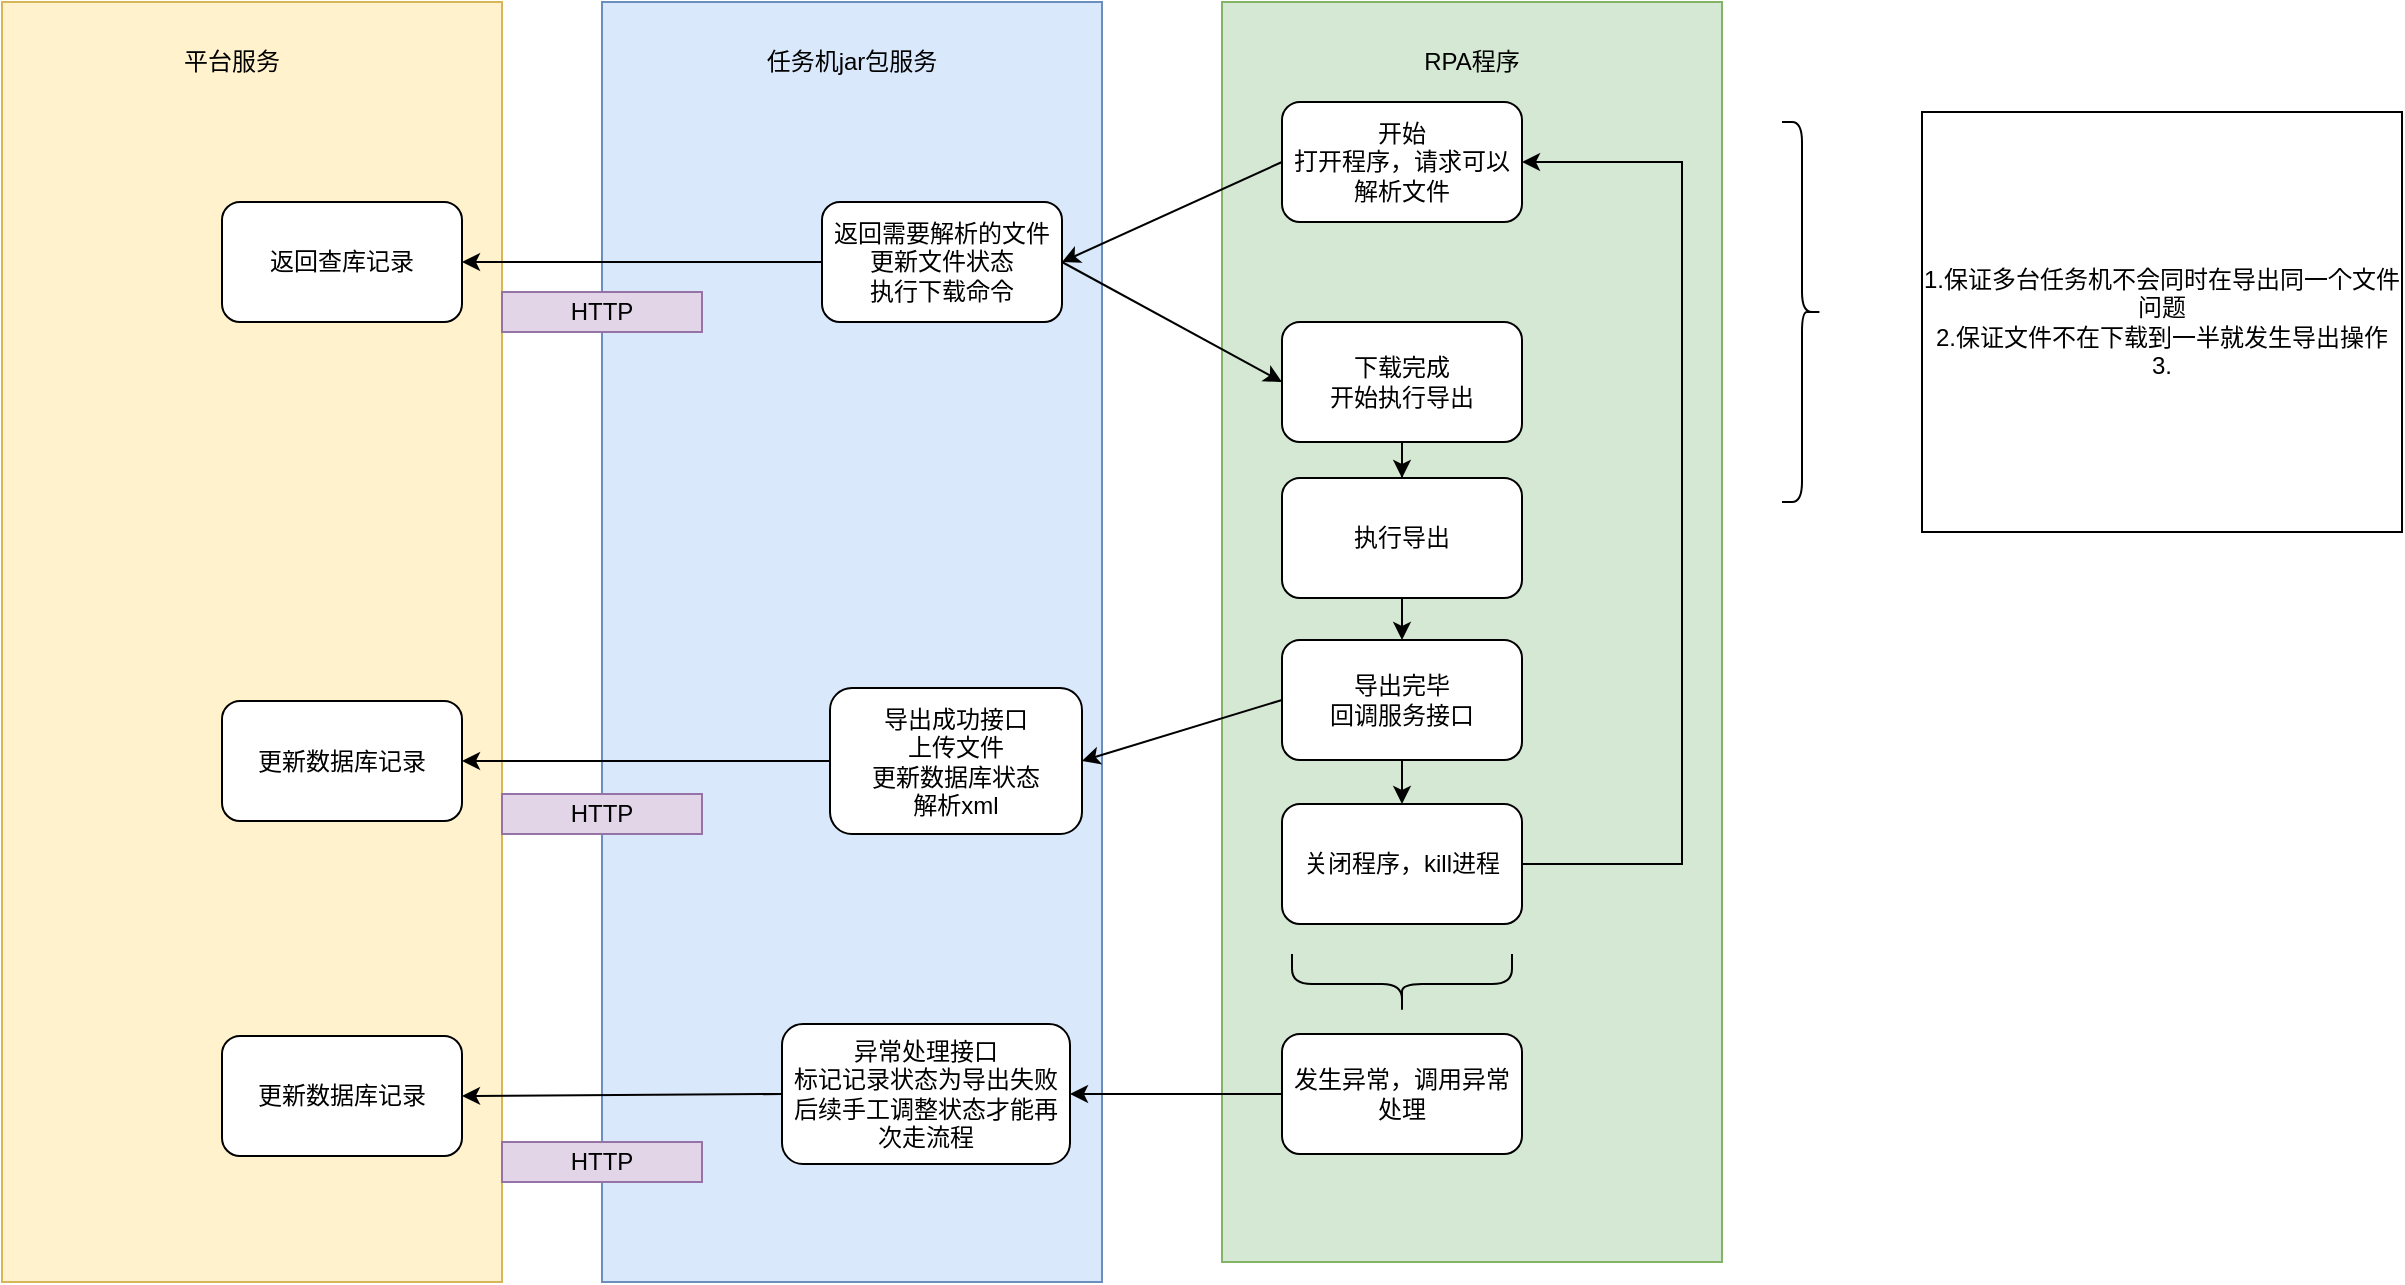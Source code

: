 <mxfile version="22.0.8" type="github">
  <diagram name="第 1 页" id="synG9edvfV9PkDUMer6I">
    <mxGraphModel dx="2289" dy="793" grid="1" gridSize="10" guides="1" tooltips="1" connect="1" arrows="1" fold="1" page="1" pageScale="1" pageWidth="1169" pageHeight="827" math="0" shadow="0">
      <root>
        <mxCell id="0" />
        <mxCell id="1" parent="0" />
        <mxCell id="UqrmRotj1n-Fzhbfwrq5-1" value="" style="rounded=0;whiteSpace=wrap;html=1;fillColor=#dae8fc;strokeColor=#6c8ebf;" vertex="1" parent="1">
          <mxGeometry x="160" y="160" width="250" height="640" as="geometry" />
        </mxCell>
        <mxCell id="UqrmRotj1n-Fzhbfwrq5-2" value="" style="rounded=0;whiteSpace=wrap;html=1;fillColor=#d5e8d4;strokeColor=#82b366;" vertex="1" parent="1">
          <mxGeometry x="470" y="160" width="250" height="630" as="geometry" />
        </mxCell>
        <mxCell id="UqrmRotj1n-Fzhbfwrq5-3" value="任务机jar包服务" style="text;html=1;strokeColor=none;fillColor=none;align=center;verticalAlign=middle;whiteSpace=wrap;rounded=0;" vertex="1" parent="1">
          <mxGeometry x="230" y="170" width="110" height="40" as="geometry" />
        </mxCell>
        <mxCell id="UqrmRotj1n-Fzhbfwrq5-4" value="RPA程序" style="text;html=1;strokeColor=none;fillColor=none;align=center;verticalAlign=middle;whiteSpace=wrap;rounded=0;" vertex="1" parent="1">
          <mxGeometry x="540" y="170" width="110" height="40" as="geometry" />
        </mxCell>
        <mxCell id="UqrmRotj1n-Fzhbfwrq5-6" value="返回需要解析的文件&lt;br&gt;更新文件状态&lt;br style=&quot;border-color: var(--border-color);&quot;&gt;执行下载命令" style="rounded=1;whiteSpace=wrap;html=1;" vertex="1" parent="1">
          <mxGeometry x="270" y="260" width="120" height="60" as="geometry" />
        </mxCell>
        <mxCell id="UqrmRotj1n-Fzhbfwrq5-14" style="edgeStyle=orthogonalEdgeStyle;rounded=0;orthogonalLoop=1;jettySize=auto;html=1;entryX=0.5;entryY=0;entryDx=0;entryDy=0;" edge="1" parent="1" source="UqrmRotj1n-Fzhbfwrq5-11" target="UqrmRotj1n-Fzhbfwrq5-13">
          <mxGeometry relative="1" as="geometry" />
        </mxCell>
        <mxCell id="UqrmRotj1n-Fzhbfwrq5-11" value="下载完成&lt;br&gt;开始执行导出" style="rounded=1;whiteSpace=wrap;html=1;" vertex="1" parent="1">
          <mxGeometry x="500" y="320" width="120" height="60" as="geometry" />
        </mxCell>
        <mxCell id="UqrmRotj1n-Fzhbfwrq5-16" style="edgeStyle=orthogonalEdgeStyle;rounded=0;orthogonalLoop=1;jettySize=auto;html=1;" edge="1" parent="1" source="UqrmRotj1n-Fzhbfwrq5-13" target="UqrmRotj1n-Fzhbfwrq5-15">
          <mxGeometry relative="1" as="geometry" />
        </mxCell>
        <mxCell id="UqrmRotj1n-Fzhbfwrq5-13" value="执行导出" style="rounded=1;whiteSpace=wrap;html=1;" vertex="1" parent="1">
          <mxGeometry x="500" y="398" width="120" height="60" as="geometry" />
        </mxCell>
        <mxCell id="UqrmRotj1n-Fzhbfwrq5-20" style="edgeStyle=orthogonalEdgeStyle;rounded=0;orthogonalLoop=1;jettySize=auto;html=1;" edge="1" parent="1" source="UqrmRotj1n-Fzhbfwrq5-15" target="UqrmRotj1n-Fzhbfwrq5-19">
          <mxGeometry relative="1" as="geometry" />
        </mxCell>
        <mxCell id="UqrmRotj1n-Fzhbfwrq5-15" value="导出完毕&lt;br&gt;回调服务接口" style="rounded=1;whiteSpace=wrap;html=1;" vertex="1" parent="1">
          <mxGeometry x="500" y="479" width="120" height="60" as="geometry" />
        </mxCell>
        <mxCell id="UqrmRotj1n-Fzhbfwrq5-17" value="" style="endArrow=classic;html=1;rounded=0;exitX=0;exitY=0.5;exitDx=0;exitDy=0;entryX=1;entryY=0.5;entryDx=0;entryDy=0;" edge="1" parent="1" source="UqrmRotj1n-Fzhbfwrq5-15" target="UqrmRotj1n-Fzhbfwrq5-18">
          <mxGeometry width="50" height="50" relative="1" as="geometry">
            <mxPoint x="370" y="536" as="sourcePoint" />
            <mxPoint x="450" y="536" as="targetPoint" />
          </mxGeometry>
        </mxCell>
        <mxCell id="UqrmRotj1n-Fzhbfwrq5-18" value="导出成功接口&lt;br&gt;上传文件&lt;br&gt;更新数据库状态&lt;br&gt;解析xml" style="rounded=1;whiteSpace=wrap;html=1;" vertex="1" parent="1">
          <mxGeometry x="274" y="503" width="126" height="73" as="geometry" />
        </mxCell>
        <mxCell id="UqrmRotj1n-Fzhbfwrq5-19" value="关闭程序，kill进程" style="rounded=1;whiteSpace=wrap;html=1;" vertex="1" parent="1">
          <mxGeometry x="500" y="561" width="120" height="60" as="geometry" />
        </mxCell>
        <mxCell id="UqrmRotj1n-Fzhbfwrq5-21" value="开始&lt;br&gt;打开程序，请求可以解析文件" style="rounded=1;whiteSpace=wrap;html=1;" vertex="1" parent="1">
          <mxGeometry x="500" y="210" width="120" height="60" as="geometry" />
        </mxCell>
        <mxCell id="UqrmRotj1n-Fzhbfwrq5-22" value="" style="endArrow=classic;html=1;rounded=0;entryX=1;entryY=0.5;entryDx=0;entryDy=0;exitX=0;exitY=0.5;exitDx=0;exitDy=0;" edge="1" parent="1" source="UqrmRotj1n-Fzhbfwrq5-21" target="UqrmRotj1n-Fzhbfwrq5-6">
          <mxGeometry width="50" height="50" relative="1" as="geometry">
            <mxPoint x="420" y="300" as="sourcePoint" />
            <mxPoint x="470" y="250" as="targetPoint" />
          </mxGeometry>
        </mxCell>
        <mxCell id="UqrmRotj1n-Fzhbfwrq5-24" value="" style="endArrow=classic;html=1;rounded=0;exitX=1;exitY=0.5;exitDx=0;exitDy=0;entryX=1;entryY=0.5;entryDx=0;entryDy=0;" edge="1" parent="1" source="UqrmRotj1n-Fzhbfwrq5-19" target="UqrmRotj1n-Fzhbfwrq5-21">
          <mxGeometry width="50" height="50" relative="1" as="geometry">
            <mxPoint x="660" y="650" as="sourcePoint" />
            <mxPoint x="710" y="600" as="targetPoint" />
            <Array as="points">
              <mxPoint x="700" y="591" />
              <mxPoint x="700" y="440" />
              <mxPoint x="700" y="240" />
            </Array>
          </mxGeometry>
        </mxCell>
        <mxCell id="UqrmRotj1n-Fzhbfwrq5-29" value="异常处理接口&lt;br&gt;标记记录状态为导出失败&lt;br&gt;后续手工调整状态才能再次走流程" style="rounded=1;whiteSpace=wrap;html=1;" vertex="1" parent="1">
          <mxGeometry x="250" y="671" width="144" height="70" as="geometry" />
        </mxCell>
        <mxCell id="UqrmRotj1n-Fzhbfwrq5-30" value="" style="shape=curlyBracket;whiteSpace=wrap;html=1;rounded=1;labelPosition=left;verticalLabelPosition=middle;align=right;verticalAlign=middle;rotation=-90;" vertex="1" parent="1">
          <mxGeometry x="545" y="596" width="30" height="110" as="geometry" />
        </mxCell>
        <mxCell id="UqrmRotj1n-Fzhbfwrq5-32" style="edgeStyle=orthogonalEdgeStyle;rounded=0;orthogonalLoop=1;jettySize=auto;html=1;entryX=1;entryY=0.5;entryDx=0;entryDy=0;" edge="1" parent="1" source="UqrmRotj1n-Fzhbfwrq5-31" target="UqrmRotj1n-Fzhbfwrq5-29">
          <mxGeometry relative="1" as="geometry" />
        </mxCell>
        <mxCell id="UqrmRotj1n-Fzhbfwrq5-31" value="发生异常，调用异常处理" style="rounded=1;whiteSpace=wrap;html=1;" vertex="1" parent="1">
          <mxGeometry x="500" y="676" width="120" height="60" as="geometry" />
        </mxCell>
        <mxCell id="UqrmRotj1n-Fzhbfwrq5-33" value="" style="shape=curlyBracket;whiteSpace=wrap;html=1;rounded=1;flipH=1;labelPosition=right;verticalLabelPosition=middle;align=left;verticalAlign=middle;" vertex="1" parent="1">
          <mxGeometry x="750" y="220" width="20" height="190" as="geometry" />
        </mxCell>
        <mxCell id="UqrmRotj1n-Fzhbfwrq5-34" value="1.保证多台任务机不会同时在导出同一个文件问题&lt;br&gt;2.保证文件不在下载到一半就发生导出操作&lt;br&gt;3." style="rounded=0;whiteSpace=wrap;html=1;" vertex="1" parent="1">
          <mxGeometry x="820" y="215" width="240" height="210" as="geometry" />
        </mxCell>
        <mxCell id="UqrmRotj1n-Fzhbfwrq5-37" value="" style="endArrow=classic;html=1;rounded=0;entryX=0;entryY=0.5;entryDx=0;entryDy=0;" edge="1" parent="1" target="UqrmRotj1n-Fzhbfwrq5-11">
          <mxGeometry width="50" height="50" relative="1" as="geometry">
            <mxPoint x="390" y="290" as="sourcePoint" />
            <mxPoint x="450" y="350" as="targetPoint" />
          </mxGeometry>
        </mxCell>
        <mxCell id="UqrmRotj1n-Fzhbfwrq5-38" value="" style="rounded=0;whiteSpace=wrap;html=1;fillColor=#fff2cc;strokeColor=#d6b656;" vertex="1" parent="1">
          <mxGeometry x="-140" y="160" width="250" height="640" as="geometry" />
        </mxCell>
        <mxCell id="UqrmRotj1n-Fzhbfwrq5-39" value="平台服务" style="text;html=1;strokeColor=none;fillColor=none;align=center;verticalAlign=middle;whiteSpace=wrap;rounded=0;" vertex="1" parent="1">
          <mxGeometry x="-80" y="170" width="110" height="40" as="geometry" />
        </mxCell>
        <mxCell id="UqrmRotj1n-Fzhbfwrq5-40" value="" style="endArrow=classic;html=1;rounded=0;entryX=1;entryY=0.5;entryDx=0;entryDy=0;exitX=0;exitY=0.5;exitDx=0;exitDy=0;" edge="1" parent="1" source="UqrmRotj1n-Fzhbfwrq5-6" target="UqrmRotj1n-Fzhbfwrq5-41">
          <mxGeometry width="50" height="50" relative="1" as="geometry">
            <mxPoint x="140" y="380" as="sourcePoint" />
            <mxPoint x="-200" y="380" as="targetPoint" />
          </mxGeometry>
        </mxCell>
        <mxCell id="UqrmRotj1n-Fzhbfwrq5-41" value="返回查库记录" style="rounded=1;whiteSpace=wrap;html=1;" vertex="1" parent="1">
          <mxGeometry x="-30" y="260" width="120" height="60" as="geometry" />
        </mxCell>
        <mxCell id="UqrmRotj1n-Fzhbfwrq5-42" value="更新数据库记录" style="rounded=1;whiteSpace=wrap;html=1;" vertex="1" parent="1">
          <mxGeometry x="-30" y="509.5" width="120" height="60" as="geometry" />
        </mxCell>
        <mxCell id="UqrmRotj1n-Fzhbfwrq5-43" value="" style="endArrow=classic;html=1;rounded=0;entryX=1;entryY=0.5;entryDx=0;entryDy=0;exitX=0;exitY=0.5;exitDx=0;exitDy=0;" edge="1" parent="1" source="UqrmRotj1n-Fzhbfwrq5-18" target="UqrmRotj1n-Fzhbfwrq5-42">
          <mxGeometry width="50" height="50" relative="1" as="geometry">
            <mxPoint x="190" y="540" as="sourcePoint" />
            <mxPoint x="240" y="490" as="targetPoint" />
          </mxGeometry>
        </mxCell>
        <mxCell id="UqrmRotj1n-Fzhbfwrq5-44" value="更新数据库记录" style="rounded=1;whiteSpace=wrap;html=1;" vertex="1" parent="1">
          <mxGeometry x="-30" y="677" width="120" height="60" as="geometry" />
        </mxCell>
        <mxCell id="UqrmRotj1n-Fzhbfwrq5-46" value="" style="endArrow=classic;html=1;rounded=0;exitX=0;exitY=0.5;exitDx=0;exitDy=0;entryX=1;entryY=0.5;entryDx=0;entryDy=0;" edge="1" parent="1" source="UqrmRotj1n-Fzhbfwrq5-29" target="UqrmRotj1n-Fzhbfwrq5-44">
          <mxGeometry width="50" height="50" relative="1" as="geometry">
            <mxPoint x="-240" y="650" as="sourcePoint" />
            <mxPoint x="-190" y="600" as="targetPoint" />
          </mxGeometry>
        </mxCell>
        <mxCell id="UqrmRotj1n-Fzhbfwrq5-54" value="HTTP" style="rounded=0;whiteSpace=wrap;html=1;fillColor=#e1d5e7;strokeColor=#9673a6;" vertex="1" parent="1">
          <mxGeometry x="110" y="305" width="100" height="20" as="geometry" />
        </mxCell>
        <mxCell id="UqrmRotj1n-Fzhbfwrq5-55" value="HTTP" style="rounded=0;whiteSpace=wrap;html=1;fillColor=#e1d5e7;strokeColor=#9673a6;" vertex="1" parent="1">
          <mxGeometry x="110" y="556" width="100" height="20" as="geometry" />
        </mxCell>
        <mxCell id="UqrmRotj1n-Fzhbfwrq5-56" value="HTTP" style="rounded=0;whiteSpace=wrap;html=1;fillColor=#e1d5e7;strokeColor=#9673a6;" vertex="1" parent="1">
          <mxGeometry x="110" y="730" width="100" height="20" as="geometry" />
        </mxCell>
      </root>
    </mxGraphModel>
  </diagram>
</mxfile>
